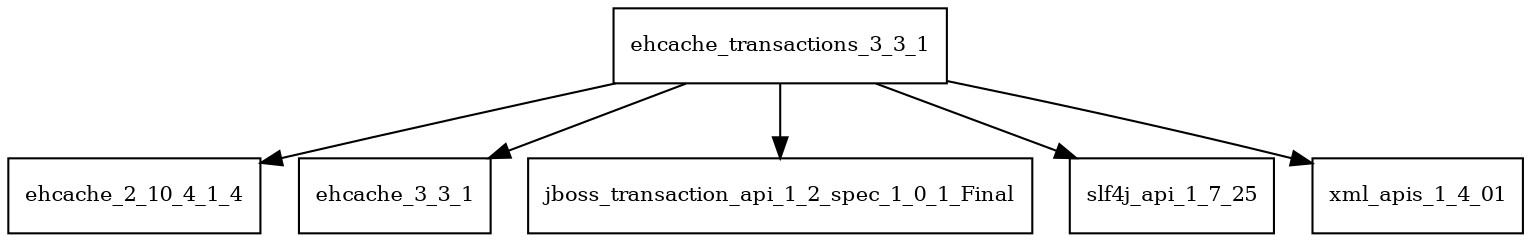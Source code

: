 digraph ehcache_transactions_3_3_1_dependencies {
  node [shape = box, fontsize=10.0];
  ehcache_transactions_3_3_1 -> ehcache_2_10_4_1_4;
  ehcache_transactions_3_3_1 -> ehcache_3_3_1;
  ehcache_transactions_3_3_1 -> jboss_transaction_api_1_2_spec_1_0_1_Final;
  ehcache_transactions_3_3_1 -> slf4j_api_1_7_25;
  ehcache_transactions_3_3_1 -> xml_apis_1_4_01;
}
